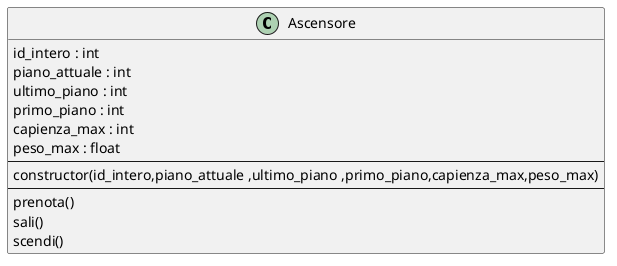 @startuml

class Ascensore{
  id_intero : int
  piano_attuale : int
  ultimo_piano : int
  primo_piano : int
  capienza_max : int
  peso_max : float
  --
  constructor(id_intero,piano_attuale ,ultimo_piano ,primo_piano,capienza_max,peso_max)
  --
  prenota()
  sali()
  scendi()
}

@enduml
